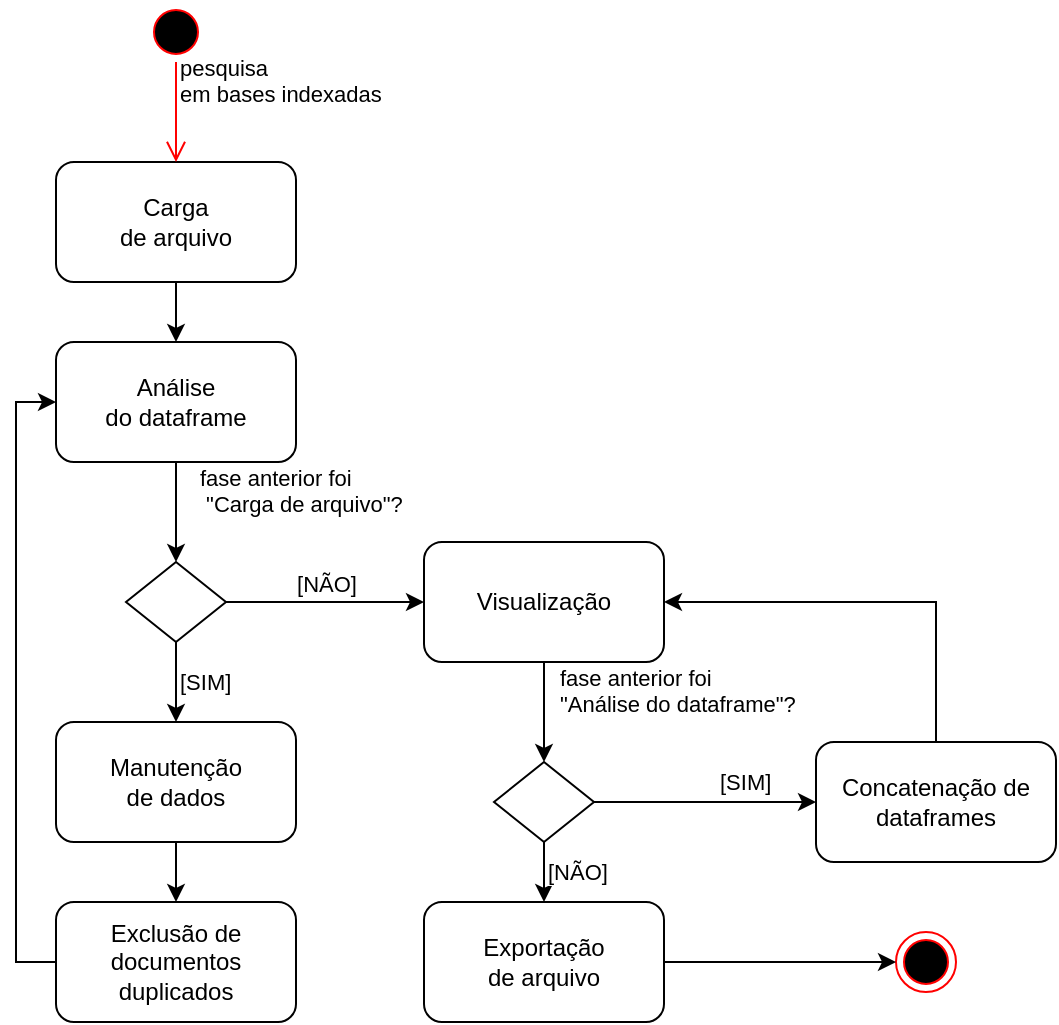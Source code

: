 <mxfile version="20.0.3" type="device"><diagram id="J21iOid5ViZ8c-JsAa4Y" name="Page-1"><mxGraphModel dx="1422" dy="794" grid="1" gridSize="10" guides="1" tooltips="1" connect="1" arrows="1" fold="1" page="1" pageScale="1" pageWidth="827" pageHeight="1169" math="0" shadow="0"><root><mxCell id="0"/><mxCell id="1" parent="0"/><mxCell id="MPOy9MgQBgLwHL-kSvsv-14" value="" style="edgeStyle=orthogonalEdgeStyle;rounded=0;orthogonalLoop=1;jettySize=auto;html=1;" parent="1" source="MPOy9MgQBgLwHL-kSvsv-9" target="MPOy9MgQBgLwHL-kSvsv-10" edge="1"><mxGeometry relative="1" as="geometry"/></mxCell><mxCell id="MPOy9MgQBgLwHL-kSvsv-9" value="Carga &lt;br&gt;de arquivo" style="rounded=1;whiteSpace=wrap;html=1;" parent="1" vertex="1"><mxGeometry x="170" y="140" width="120" height="60" as="geometry"/></mxCell><mxCell id="19MqygpqzUdewLgg9Lzk-15" value="fase anterior foi&lt;br&gt;&amp;nbsp;&quot;Carga de arquivo&quot;?" style="edgeStyle=orthogonalEdgeStyle;rounded=0;orthogonalLoop=1;jettySize=auto;html=1;labelPosition=right;verticalLabelPosition=top;align=left;verticalAlign=bottom;" edge="1" parent="1" source="MPOy9MgQBgLwHL-kSvsv-10" target="19MqygpqzUdewLgg9Lzk-10"><mxGeometry x="0.2" y="10" relative="1" as="geometry"><mxPoint as="offset"/></mxGeometry></mxCell><mxCell id="MPOy9MgQBgLwHL-kSvsv-10" value="Análise &lt;br&gt;do dataframe" style="rounded=1;whiteSpace=wrap;html=1;" parent="1" vertex="1"><mxGeometry x="170" y="230" width="120" height="60" as="geometry"/></mxCell><mxCell id="MPOy9MgQBgLwHL-kSvsv-11" value="Visualização &lt;br&gt;" style="rounded=1;whiteSpace=wrap;html=1;" parent="1" vertex="1"><mxGeometry x="354" y="330" width="120" height="60" as="geometry"/></mxCell><mxCell id="MPOy9MgQBgLwHL-kSvsv-12" value="" style="ellipse;html=1;shape=startState;fillColor=#000000;strokeColor=#ff0000;" parent="1" vertex="1"><mxGeometry x="215" y="60" width="30" height="30" as="geometry"/></mxCell><mxCell id="MPOy9MgQBgLwHL-kSvsv-13" value="pesquisa&amp;nbsp;&lt;br&gt;em bases indexadas" style="edgeStyle=orthogonalEdgeStyle;html=1;verticalAlign=bottom;endArrow=open;endSize=8;strokeColor=#ff0000;rounded=0;entryX=0.5;entryY=0;entryDx=0;entryDy=0;labelPosition=right;verticalLabelPosition=top;align=left;" parent="1" source="MPOy9MgQBgLwHL-kSvsv-12" target="MPOy9MgQBgLwHL-kSvsv-9" edge="1"><mxGeometry relative="1" as="geometry"><mxPoint x="70" y="215" as="targetPoint"/></mxGeometry></mxCell><mxCell id="MPOy9MgQBgLwHL-kSvsv-18" value="" style="ellipse;html=1;shape=endState;fillColor=#000000;strokeColor=#ff0000;" parent="1" vertex="1"><mxGeometry x="590" y="525" width="30" height="30" as="geometry"/></mxCell><mxCell id="19MqygpqzUdewLgg9Lzk-4" value="" style="edgeStyle=orthogonalEdgeStyle;rounded=0;orthogonalLoop=1;jettySize=auto;html=1;" edge="1" parent="1" source="MPOy9MgQBgLwHL-kSvsv-25" target="19MqygpqzUdewLgg9Lzk-1"><mxGeometry relative="1" as="geometry"/></mxCell><mxCell id="MPOy9MgQBgLwHL-kSvsv-25" value="Manutenção &lt;br&gt;de dados" style="rounded=1;whiteSpace=wrap;html=1;" parent="1" vertex="1"><mxGeometry x="170" y="420" width="120" height="60" as="geometry"/></mxCell><mxCell id="19MqygpqzUdewLgg9Lzk-5" style="edgeStyle=orthogonalEdgeStyle;rounded=0;orthogonalLoop=1;jettySize=auto;html=1;entryX=0;entryY=0.5;entryDx=0;entryDy=0;" edge="1" parent="1" source="19MqygpqzUdewLgg9Lzk-1" target="MPOy9MgQBgLwHL-kSvsv-10"><mxGeometry relative="1" as="geometry"><Array as="points"><mxPoint x="150" y="540"/><mxPoint x="150" y="260"/></Array></mxGeometry></mxCell><mxCell id="19MqygpqzUdewLgg9Lzk-1" value="Exclusão de documentos duplicados" style="rounded=1;whiteSpace=wrap;html=1;" vertex="1" parent="1"><mxGeometry x="170" y="510" width="120" height="60" as="geometry"/></mxCell><mxCell id="19MqygpqzUdewLgg9Lzk-14" value="[SIM]" style="edgeStyle=orthogonalEdgeStyle;rounded=0;orthogonalLoop=1;jettySize=auto;html=1;labelPosition=right;verticalLabelPosition=middle;align=left;verticalAlign=middle;textDirection=ltr;" edge="1" parent="1" source="19MqygpqzUdewLgg9Lzk-10" target="MPOy9MgQBgLwHL-kSvsv-25"><mxGeometry relative="1" as="geometry"/></mxCell><mxCell id="19MqygpqzUdewLgg9Lzk-17" value="[NÃO]" style="edgeStyle=orthogonalEdgeStyle;rounded=0;orthogonalLoop=1;jettySize=auto;html=1;labelPosition=center;verticalLabelPosition=top;align=center;verticalAlign=bottom;" edge="1" parent="1" source="19MqygpqzUdewLgg9Lzk-10" target="MPOy9MgQBgLwHL-kSvsv-11"><mxGeometry relative="1" as="geometry"/></mxCell><mxCell id="19MqygpqzUdewLgg9Lzk-10" value="" style="shape=rhombus;perimeter=rhombusPerimeter;whiteSpace=wrap;html=1;align=center;" vertex="1" parent="1"><mxGeometry x="205" y="340" width="50" height="40" as="geometry"/></mxCell><mxCell id="19MqygpqzUdewLgg9Lzk-33" style="edgeStyle=orthogonalEdgeStyle;rounded=0;orthogonalLoop=1;jettySize=auto;html=1;entryX=1;entryY=0.5;entryDx=0;entryDy=0;" edge="1" parent="1" source="19MqygpqzUdewLgg9Lzk-18" target="MPOy9MgQBgLwHL-kSvsv-11"><mxGeometry relative="1" as="geometry"><Array as="points"><mxPoint x="610" y="360"/></Array></mxGeometry></mxCell><mxCell id="19MqygpqzUdewLgg9Lzk-18" value="Concatenação de dataframes" style="rounded=1;whiteSpace=wrap;html=1;" vertex="1" parent="1"><mxGeometry x="550" y="430" width="120" height="60" as="geometry"/></mxCell><mxCell id="19MqygpqzUdewLgg9Lzk-26" value="fase anterior foi &lt;br&gt;&quot;Análise do dataframe&quot;?&amp;nbsp;" style="edgeStyle=orthogonalEdgeStyle;rounded=0;orthogonalLoop=1;jettySize=auto;html=1;exitX=0.5;exitY=1;exitDx=0;exitDy=0;labelPosition=right;verticalLabelPosition=top;align=left;verticalAlign=bottom;" edge="1" parent="1" target="19MqygpqzUdewLgg9Lzk-29" source="MPOy9MgQBgLwHL-kSvsv-11"><mxGeometry x="0.2" y="6" relative="1" as="geometry"><mxPoint x="475" y="440" as="sourcePoint"/><mxPoint as="offset"/><Array as="points"><mxPoint x="414" y="410"/><mxPoint x="414" y="410"/></Array></mxGeometry></mxCell><mxCell id="19MqygpqzUdewLgg9Lzk-27" value="[SIM]" style="edgeStyle=orthogonalEdgeStyle;rounded=0;orthogonalLoop=1;jettySize=auto;html=1;labelPosition=right;verticalLabelPosition=middle;align=left;verticalAlign=middle;textDirection=ltr;entryX=0;entryY=0.5;entryDx=0;entryDy=0;" edge="1" parent="1" source="19MqygpqzUdewLgg9Lzk-29" target="19MqygpqzUdewLgg9Lzk-18"><mxGeometry x="0.099" y="10" relative="1" as="geometry"><mxPoint x="710" y="480" as="targetPoint"/><Array as="points"/><mxPoint as="offset"/></mxGeometry></mxCell><mxCell id="19MqygpqzUdewLgg9Lzk-37" value="[NÃO]" style="edgeStyle=orthogonalEdgeStyle;rounded=0;orthogonalLoop=1;jettySize=auto;html=1;labelPosition=right;verticalLabelPosition=middle;align=left;verticalAlign=middle;" edge="1" parent="1" source="19MqygpqzUdewLgg9Lzk-29" target="19MqygpqzUdewLgg9Lzk-34"><mxGeometry relative="1" as="geometry"/></mxCell><mxCell id="19MqygpqzUdewLgg9Lzk-29" value="" style="shape=rhombus;perimeter=rhombusPerimeter;whiteSpace=wrap;html=1;align=center;" vertex="1" parent="1"><mxGeometry x="389" y="440" width="50" height="40" as="geometry"/></mxCell><mxCell id="19MqygpqzUdewLgg9Lzk-35" style="edgeStyle=orthogonalEdgeStyle;rounded=0;orthogonalLoop=1;jettySize=auto;html=1;entryX=0;entryY=0.5;entryDx=0;entryDy=0;" edge="1" parent="1" source="19MqygpqzUdewLgg9Lzk-34" target="MPOy9MgQBgLwHL-kSvsv-18"><mxGeometry relative="1" as="geometry"/></mxCell><mxCell id="19MqygpqzUdewLgg9Lzk-34" value="Exportação &lt;br&gt;de arquivo" style="rounded=1;whiteSpace=wrap;html=1;align=center;" vertex="1" parent="1"><mxGeometry x="354" y="510" width="120" height="60" as="geometry"/></mxCell></root></mxGraphModel></diagram></mxfile>